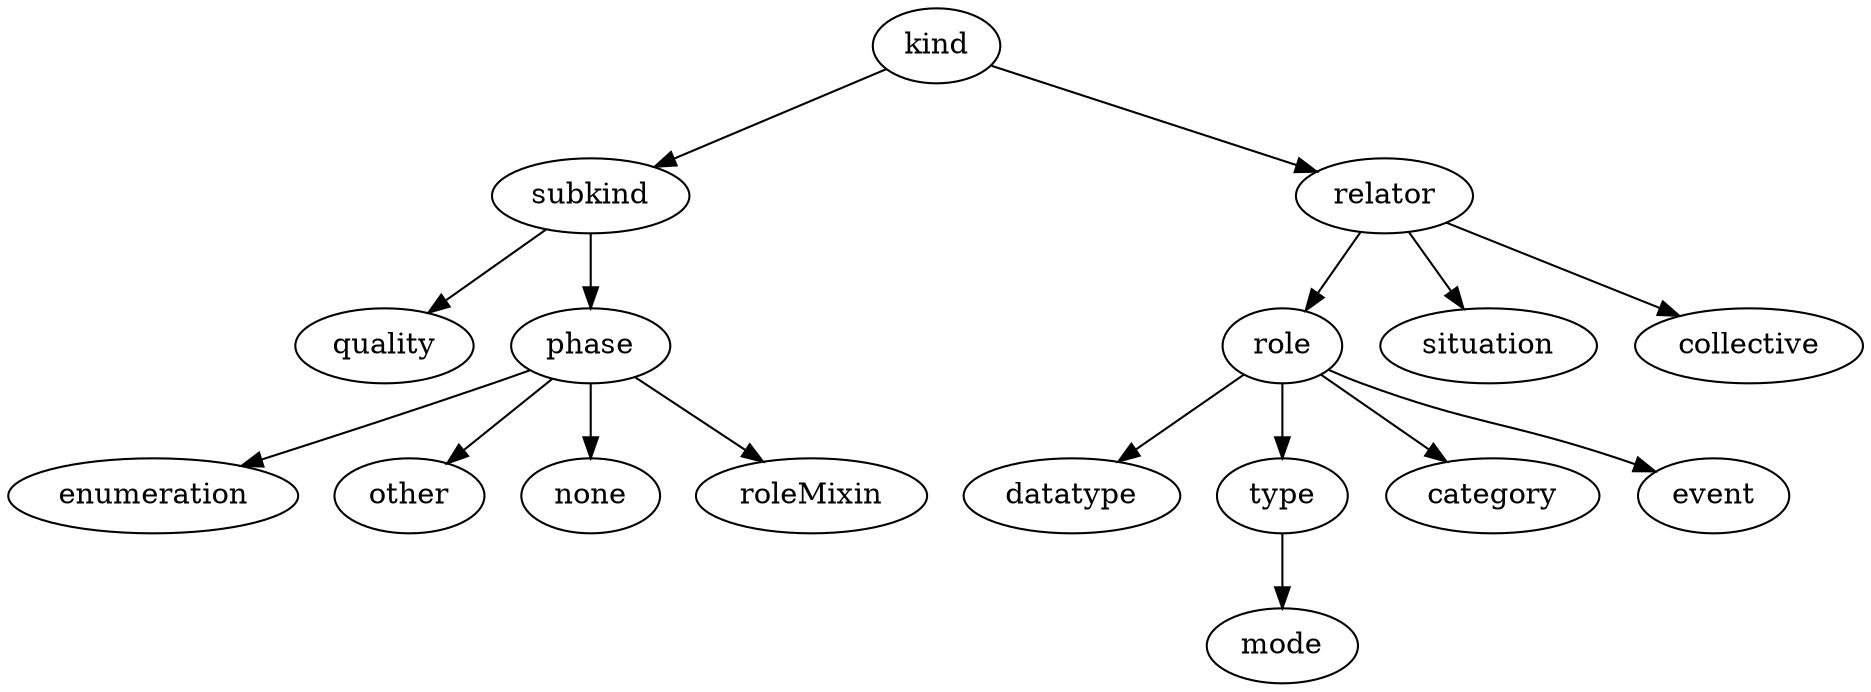 strict digraph  {
kind;
subkind;
relator;
quality;
phase;
role;
situation;
collective;
datatype;
type;
category;
event;
enumeration;
other;
none;
roleMixin;
mode;
kind -> subkind;
kind -> relator;
subkind -> quality;
subkind -> phase;
relator -> role;
relator -> situation;
relator -> collective;
phase -> enumeration;
phase -> other;
phase -> none;
phase -> roleMixin;
role -> datatype;
role -> type;
role -> category;
role -> event;
type -> mode;
}
